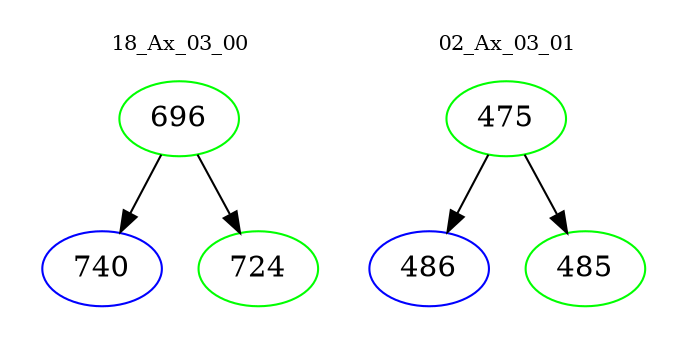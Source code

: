 digraph{
subgraph cluster_0 {
color = white
label = "18_Ax_03_00";
fontsize=10;
T0_696 [label="696", color="green"]
T0_696 -> T0_740 [color="black"]
T0_740 [label="740", color="blue"]
T0_696 -> T0_724 [color="black"]
T0_724 [label="724", color="green"]
}
subgraph cluster_1 {
color = white
label = "02_Ax_03_01";
fontsize=10;
T1_475 [label="475", color="green"]
T1_475 -> T1_486 [color="black"]
T1_486 [label="486", color="blue"]
T1_475 -> T1_485 [color="black"]
T1_485 [label="485", color="green"]
}
}

